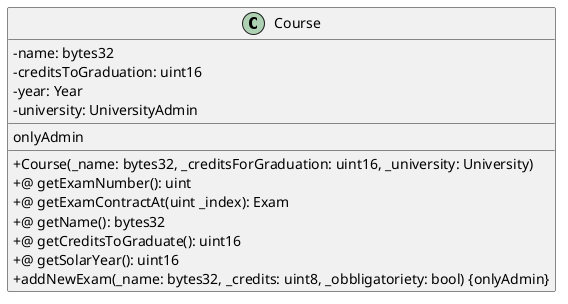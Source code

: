 @startuml
skinparam classAttributeIconSize 0
class Course{
- name: bytes32
- creditsToGraduation: uint16
- year: Year
- university: UniversityAdmin
__
onlyAdmin
__
+ Course(_name: bytes32, _creditsForGraduation: uint16, _university: University)
+@ getExamNumber(): uint
+@ getExamContractAt(uint _index): Exam
+@ getName(): bytes32
+@ getCreditsToGraduate(): uint16
+@ getSolarYear(): uint16
+ addNewExam(_name: bytes32, _credits: uint8, _obbligatoriety: bool) {onlyAdmin}
}
@enduml
